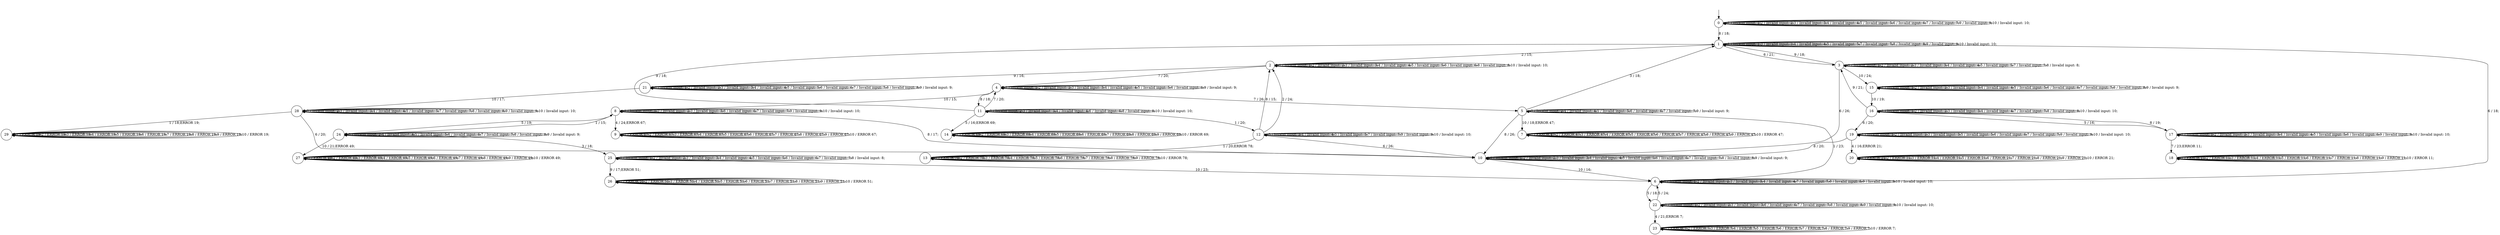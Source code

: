 digraph g {
__start0 [label="" shape="none"];

	s0 [shape="circle" label="0"];
	s1 [shape="circle" label="1"];
	s2 [shape="circle" label="2"];
	s3 [shape="circle" label="3"];
	s4 [shape="circle" label="4"];
	s5 [shape="circle" label="5"];
	s6 [shape="circle" label="6"];
	s7 [shape="circle" label="7"];
	s8 [shape="circle" label="8"];
	s9 [shape="circle" label="9"];
	s10 [shape="circle" label="10"];
	s11 [shape="circle" label="11"];
	s12 [shape="circle" label="12"];
	s13 [shape="circle" label="13"];
	s14 [shape="circle" label="14"];
	s15 [shape="circle" label="15"];
	s16 [shape="circle" label="16"];
	s17 [shape="circle" label="17"];
	s18 [shape="circle" label="18"];
	s19 [shape="circle" label="19"];
	s20 [shape="circle" label="20"];
	s21 [shape="circle" label="21"];
	s22 [shape="circle" label="22"];
	s23 [shape="circle" label="23"];
	s24 [shape="circle" label="24"];
	s25 [shape="circle" label="25"];
	s26 [shape="circle" label="26"];
	s27 [shape="circle" label="27"];
	s28 [shape="circle" label="28"];
	s29 [shape="circle" label="29"];
	s0 -> s0 [label="1 / Invalid input: 1;"];
	s0 -> s0 [label="2 / Invalid input: 2;"];
	s0 -> s0 [label="3 / Invalid input: 3;"];
	s0 -> s0 [label="4 / Invalid input: 4;"];
	s0 -> s0 [label="5 / Invalid input: 5;"];
	s0 -> s0 [label="6 / Invalid input: 6;"];
	s0 -> s0 [label="7 / Invalid input: 7;"];
	s0 -> s1 [label="8 / 18;"];
	s0 -> s0 [label="9 / Invalid input: 9;"];
	s0 -> s0 [label="10 / Invalid input: 10;"];
	s1 -> s1 [label="1 / Invalid input: 1;"];
	s1 -> s2 [label="2 / 15;"];
	s1 -> s1 [label="3 / Invalid input: 3;"];
	s1 -> s1 [label="4 / Invalid input: 4;"];
	s1 -> s1 [label="5 / Invalid input: 5;"];
	s1 -> s3 [label="6 / 21;"];
	s1 -> s1 [label="7 / Invalid input: 7;"];
	s1 -> s1 [label="8 / Invalid input: 8;"];
	s1 -> s1 [label="9 / Invalid input: 9;"];
	s1 -> s1 [label="10 / Invalid input: 10;"];
	s2 -> s2 [label="1 / Invalid input: 1;"];
	s2 -> s2 [label="2 / Invalid input: 2;"];
	s2 -> s2 [label="3 / Invalid input: 3;"];
	s2 -> s2 [label="4 / Invalid input: 4;"];
	s2 -> s2 [label="5 / Invalid input: 5;"];
	s2 -> s2 [label="6 / Invalid input: 6;"];
	s2 -> s4 [label="7 / 20;"];
	s2 -> s2 [label="8 / Invalid input: 8;"];
	s2 -> s21 [label="9 / 16;"];
	s2 -> s2 [label="10 / Invalid input: 10;"];
	s3 -> s3 [label="1 / Invalid input: 1;"];
	s3 -> s3 [label="2 / Invalid input: 2;"];
	s3 -> s3 [label="3 / Invalid input: 3;"];
	s3 -> s3 [label="4 / Invalid input: 4;"];
	s3 -> s3 [label="5 / Invalid input: 5;"];
	s3 -> s10 [label="6 / 26;"];
	s3 -> s3 [label="7 / Invalid input: 7;"];
	s3 -> s3 [label="8 / Invalid input: 8;"];
	s3 -> s1 [label="9 / 18;"];
	s3 -> s15 [label="10 / 24;"];
	s4 -> s4 [label="1 / Invalid input: 1;"];
	s4 -> s4 [label="2 / Invalid input: 2;"];
	s4 -> s4 [label="3 / Invalid input: 3;"];
	s4 -> s4 [label="4 / Invalid input: 4;"];
	s4 -> s4 [label="5 / Invalid input: 5;"];
	s4 -> s4 [label="6 / Invalid input: 6;"];
	s4 -> s5 [label="7 / 26;"];
	s4 -> s11 [label="8 / 18;"];
	s4 -> s4 [label="9 / Invalid input: 9;"];
	s4 -> s8 [label="10 / 15;"];
	s5 -> s6 [label="1 / 23;"];
	s5 -> s5 [label="2 / Invalid input: 2;"];
	s5 -> s1 [label="3 / 18;"];
	s5 -> s5 [label="4 / Invalid input: 4;"];
	s5 -> s5 [label="5 / Invalid input: 5;"];
	s5 -> s5 [label="6 / Invalid input: 6;"];
	s5 -> s5 [label="7 / Invalid input: 7;"];
	s5 -> s10 [label="8 / 26;"];
	s5 -> s5 [label="9 / Invalid input: 9;"];
	s5 -> s7 [label="10 / 18;ERROR 47;"];
	s6 -> s6 [label="1 / Invalid input: 1;"];
	s6 -> s6 [label="2 / Invalid input: 2;"];
	s6 -> s6 [label="3 / Invalid input: 3;"];
	s6 -> s6 [label="4 / Invalid input: 4;"];
	s6 -> s22 [label="5 / 18;"];
	s6 -> s1 [label="6 / 18;"];
	s6 -> s6 [label="7 / Invalid input: 7;"];
	s6 -> s6 [label="8 / Invalid input: 8;"];
	s6 -> s6 [label="9 / Invalid input: 9;"];
	s6 -> s6 [label="10 / Invalid input: 10;"];
	s7 -> s7 [label="1 / ERROR 47;"];
	s7 -> s7 [label="2 / ERROR 47;"];
	s7 -> s7 [label="3 / ERROR 47;"];
	s7 -> s7 [label="4 / ERROR 47;"];
	s7 -> s7 [label="5 / ERROR 47;"];
	s7 -> s7 [label="6 / ERROR 47;"];
	s7 -> s7 [label="7 / ERROR 47;"];
	s7 -> s7 [label="8 / ERROR 47;"];
	s7 -> s7 [label="9 / ERROR 47;"];
	s7 -> s7 [label="10 / ERROR 47;"];
	s8 -> s8 [label="1 / Invalid input: 1;"];
	s8 -> s8 [label="2 / Invalid input: 2;"];
	s8 -> s8 [label="3 / Invalid input: 3;"];
	s8 -> s9 [label="4 / 24;ERROR 67;"];
	s8 -> s24 [label="5 / 19;"];
	s8 -> s8 [label="6 / Invalid input: 6;"];
	s8 -> s8 [label="7 / Invalid input: 7;"];
	s8 -> s10 [label="8 / 17;"];
	s8 -> s8 [label="9 / Invalid input: 9;"];
	s8 -> s8 [label="10 / Invalid input: 10;"];
	s9 -> s9 [label="1 / ERROR 67;"];
	s9 -> s9 [label="2 / ERROR 67;"];
	s9 -> s9 [label="3 / ERROR 67;"];
	s9 -> s9 [label="4 / ERROR 67;"];
	s9 -> s9 [label="5 / ERROR 67;"];
	s9 -> s9 [label="6 / ERROR 67;"];
	s9 -> s9 [label="7 / ERROR 67;"];
	s9 -> s9 [label="8 / ERROR 67;"];
	s9 -> s9 [label="9 / ERROR 67;"];
	s9 -> s9 [label="10 / ERROR 67;"];
	s10 -> s10 [label="1 / Invalid input: 1;"];
	s10 -> s10 [label="2 / Invalid input: 2;"];
	s10 -> s10 [label="3 / Invalid input: 3;"];
	s10 -> s10 [label="4 / Invalid input: 4;"];
	s10 -> s10 [label="5 / Invalid input: 5;"];
	s10 -> s10 [label="6 / Invalid input: 6;"];
	s10 -> s10 [label="7 / Invalid input: 7;"];
	s10 -> s10 [label="8 / Invalid input: 8;"];
	s10 -> s10 [label="9 / Invalid input: 9;"];
	s10 -> s6 [label="10 / 16;"];
	s11 -> s12 [label="1 / 20;"];
	s11 -> s11 [label="2 / Invalid input: 2;"];
	s11 -> s11 [label="3 / Invalid input: 3;"];
	s11 -> s11 [label="4 / Invalid input: 4;"];
	s11 -> s14 [label="5 / 16;ERROR 69;"];
	s11 -> s11 [label="6 / Invalid input: 6;"];
	s11 -> s4 [label="7 / 20;"];
	s11 -> s11 [label="8 / Invalid input: 8;"];
	s11 -> s1 [label="9 / 18;"];
	s11 -> s11 [label="10 / Invalid input: 10;"];
	s12 -> s13 [label="1 / 20;ERROR 78;"];
	s12 -> s2 [label="2 / 24;"];
	s12 -> s12 [label="3 / Invalid input: 3;"];
	s12 -> s12 [label="4 / Invalid input: 4;"];
	s12 -> s12 [label="5 / Invalid input: 5;"];
	s12 -> s10 [label="6 / 26;"];
	s12 -> s12 [label="7 / Invalid input: 7;"];
	s12 -> s2 [label="8 / 15;"];
	s12 -> s12 [label="9 / Invalid input: 9;"];
	s12 -> s12 [label="10 / Invalid input: 10;"];
	s13 -> s13 [label="1 / ERROR 78;"];
	s13 -> s13 [label="2 / ERROR 78;"];
	s13 -> s13 [label="3 / ERROR 78;"];
	s13 -> s13 [label="4 / ERROR 78;"];
	s13 -> s13 [label="5 / ERROR 78;"];
	s13 -> s13 [label="6 / ERROR 78;"];
	s13 -> s13 [label="7 / ERROR 78;"];
	s13 -> s13 [label="8 / ERROR 78;"];
	s13 -> s13 [label="9 / ERROR 78;"];
	s13 -> s13 [label="10 / ERROR 78;"];
	s14 -> s14 [label="1 / ERROR 69;"];
	s14 -> s14 [label="2 / ERROR 69;"];
	s14 -> s14 [label="3 / ERROR 69;"];
	s14 -> s14 [label="4 / ERROR 69;"];
	s14 -> s14 [label="5 / ERROR 69;"];
	s14 -> s14 [label="6 / ERROR 69;"];
	s14 -> s14 [label="7 / ERROR 69;"];
	s14 -> s14 [label="8 / ERROR 69;"];
	s14 -> s14 [label="9 / ERROR 69;"];
	s14 -> s14 [label="10 / ERROR 69;"];
	s15 -> s15 [label="1 / Invalid input: 1;"];
	s15 -> s15 [label="2 / Invalid input: 2;"];
	s15 -> s15 [label="3 / Invalid input: 3;"];
	s15 -> s15 [label="4 / Invalid input: 4;"];
	s15 -> s15 [label="5 / Invalid input: 5;"];
	s15 -> s15 [label="6 / Invalid input: 6;"];
	s15 -> s15 [label="7 / Invalid input: 7;"];
	s15 -> s15 [label="8 / Invalid input: 8;"];
	s15 -> s15 [label="9 / Invalid input: 9;"];
	s15 -> s16 [label="10 / 19;"];
	s16 -> s16 [label="1 / Invalid input: 1;"];
	s16 -> s16 [label="2 / Invalid input: 2;"];
	s16 -> s16 [label="3 / Invalid input: 3;"];
	s16 -> s16 [label="4 / Invalid input: 4;"];
	s16 -> s17 [label="5 / 16;"];
	s16 -> s19 [label="6 / 20;"];
	s16 -> s16 [label="7 / Invalid input: 7;"];
	s16 -> s16 [label="8 / Invalid input: 8;"];
	s16 -> s3 [label="9 / 21;"];
	s16 -> s16 [label="10 / Invalid input: 10;"];
	s17 -> s17 [label="1 / Invalid input: 1;"];
	s17 -> s17 [label="2 / Invalid input: 2;"];
	s17 -> s17 [label="3 / Invalid input: 3;"];
	s17 -> s17 [label="4 / Invalid input: 4;"];
	s17 -> s17 [label="5 / Invalid input: 5;"];
	s17 -> s17 [label="6 / Invalid input: 6;"];
	s17 -> s18 [label="7 / 23;ERROR 11;"];
	s17 -> s16 [label="8 / 19;"];
	s17 -> s17 [label="9 / Invalid input: 9;"];
	s17 -> s17 [label="10 / Invalid input: 10;"];
	s18 -> s18 [label="1 / ERROR 11;"];
	s18 -> s18 [label="2 / ERROR 11;"];
	s18 -> s18 [label="3 / ERROR 11;"];
	s18 -> s18 [label="4 / ERROR 11;"];
	s18 -> s18 [label="5 / ERROR 11;"];
	s18 -> s18 [label="6 / ERROR 11;"];
	s18 -> s18 [label="7 / ERROR 11;"];
	s18 -> s18 [label="8 / ERROR 11;"];
	s18 -> s18 [label="9 / ERROR 11;"];
	s18 -> s18 [label="10 / ERROR 11;"];
	s19 -> s19 [label="1 / Invalid input: 1;"];
	s19 -> s19 [label="2 / Invalid input: 2;"];
	s19 -> s19 [label="3 / Invalid input: 3;"];
	s19 -> s20 [label="4 / 16;ERROR 21;"];
	s19 -> s19 [label="5 / Invalid input: 5;"];
	s19 -> s19 [label="6 / Invalid input: 6;"];
	s19 -> s19 [label="7 / Invalid input: 7;"];
	s19 -> s10 [label="8 / 20;"];
	s19 -> s19 [label="9 / Invalid input: 9;"];
	s19 -> s19 [label="10 / Invalid input: 10;"];
	s20 -> s20 [label="1 / ERROR 21;"];
	s20 -> s20 [label="2 / ERROR 21;"];
	s20 -> s20 [label="3 / ERROR 21;"];
	s20 -> s20 [label="4 / ERROR 21;"];
	s20 -> s20 [label="5 / ERROR 21;"];
	s20 -> s20 [label="6 / ERROR 21;"];
	s20 -> s20 [label="7 / ERROR 21;"];
	s20 -> s20 [label="8 / ERROR 21;"];
	s20 -> s20 [label="9 / ERROR 21;"];
	s20 -> s20 [label="10 / ERROR 21;"];
	s21 -> s21 [label="1 / Invalid input: 1;"];
	s21 -> s21 [label="2 / Invalid input: 2;"];
	s21 -> s21 [label="3 / Invalid input: 3;"];
	s21 -> s21 [label="4 / Invalid input: 4;"];
	s21 -> s21 [label="5 / Invalid input: 5;"];
	s21 -> s21 [label="6 / Invalid input: 6;"];
	s21 -> s21 [label="7 / Invalid input: 7;"];
	s21 -> s21 [label="8 / Invalid input: 8;"];
	s21 -> s21 [label="9 / Invalid input: 9;"];
	s21 -> s28 [label="10 / 17;"];
	s22 -> s22 [label="1 / Invalid input: 1;"];
	s22 -> s22 [label="2 / Invalid input: 2;"];
	s22 -> s22 [label="3 / Invalid input: 3;"];
	s22 -> s23 [label="4 / 21;ERROR 7;"];
	s22 -> s6 [label="5 / 24;"];
	s22 -> s22 [label="6 / Invalid input: 6;"];
	s22 -> s22 [label="7 / Invalid input: 7;"];
	s22 -> s22 [label="8 / Invalid input: 8;"];
	s22 -> s22 [label="9 / Invalid input: 9;"];
	s22 -> s22 [label="10 / Invalid input: 10;"];
	s23 -> s23 [label="1 / ERROR 7;"];
	s23 -> s23 [label="2 / ERROR 7;"];
	s23 -> s23 [label="3 / ERROR 7;"];
	s23 -> s23 [label="4 / ERROR 7;"];
	s23 -> s23 [label="5 / ERROR 7;"];
	s23 -> s23 [label="6 / ERROR 7;"];
	s23 -> s23 [label="7 / ERROR 7;"];
	s23 -> s23 [label="8 / ERROR 7;"];
	s23 -> s23 [label="9 / ERROR 7;"];
	s23 -> s23 [label="10 / ERROR 7;"];
	s24 -> s8 [label="1 / 15;"];
	s24 -> s24 [label="2 / Invalid input: 2;"];
	s24 -> s25 [label="3 / 18;"];
	s24 -> s24 [label="4 / Invalid input: 4;"];
	s24 -> s24 [label="5 / Invalid input: 5;"];
	s24 -> s24 [label="6 / Invalid input: 6;"];
	s24 -> s24 [label="7 / Invalid input: 7;"];
	s24 -> s24 [label="8 / Invalid input: 8;"];
	s24 -> s24 [label="9 / Invalid input: 9;"];
	s24 -> s27 [label="10 / 21;ERROR 49;"];
	s25 -> s25 [label="1 / Invalid input: 1;"];
	s25 -> s25 [label="2 / Invalid input: 2;"];
	s25 -> s25 [label="3 / Invalid input: 3;"];
	s25 -> s25 [label="4 / Invalid input: 4;"];
	s25 -> s25 [label="5 / Invalid input: 5;"];
	s25 -> s25 [label="6 / Invalid input: 6;"];
	s25 -> s25 [label="7 / Invalid input: 7;"];
	s25 -> s25 [label="8 / Invalid input: 8;"];
	s25 -> s26 [label="9 / 17;ERROR 51;"];
	s25 -> s6 [label="10 / 23;"];
	s26 -> s26 [label="1 / ERROR 51;"];
	s26 -> s26 [label="2 / ERROR 51;"];
	s26 -> s26 [label="3 / ERROR 51;"];
	s26 -> s26 [label="4 / ERROR 51;"];
	s26 -> s26 [label="5 / ERROR 51;"];
	s26 -> s26 [label="6 / ERROR 51;"];
	s26 -> s26 [label="7 / ERROR 51;"];
	s26 -> s26 [label="8 / ERROR 51;"];
	s26 -> s26 [label="9 / ERROR 51;"];
	s26 -> s26 [label="10 / ERROR 51;"];
	s27 -> s27 [label="1 / ERROR 49;"];
	s27 -> s27 [label="2 / ERROR 49;"];
	s27 -> s27 [label="3 / ERROR 49;"];
	s27 -> s27 [label="4 / ERROR 49;"];
	s27 -> s27 [label="5 / ERROR 49;"];
	s27 -> s27 [label="6 / ERROR 49;"];
	s27 -> s27 [label="7 / ERROR 49;"];
	s27 -> s27 [label="8 / ERROR 49;"];
	s27 -> s27 [label="9 / ERROR 49;"];
	s27 -> s27 [label="10 / ERROR 49;"];
	s28 -> s29 [label="1 / 18;ERROR 19;"];
	s28 -> s28 [label="2 / Invalid input: 2;"];
	s28 -> s28 [label="3 / Invalid input: 3;"];
	s28 -> s28 [label="4 / Invalid input: 4;"];
	s28 -> s28 [label="5 / Invalid input: 5;"];
	s28 -> s10 [label="6 / 20;"];
	s28 -> s28 [label="7 / Invalid input: 7;"];
	s28 -> s28 [label="8 / Invalid input: 8;"];
	s28 -> s28 [label="9 / Invalid input: 9;"];
	s28 -> s28 [label="10 / Invalid input: 10;"];
	s29 -> s29 [label="1 / ERROR 19;"];
	s29 -> s29 [label="2 / ERROR 19;"];
	s29 -> s29 [label="3 / ERROR 19;"];
	s29 -> s29 [label="4 / ERROR 19;"];
	s29 -> s29 [label="5 / ERROR 19;"];
	s29 -> s29 [label="6 / ERROR 19;"];
	s29 -> s29 [label="7 / ERROR 19;"];
	s29 -> s29 [label="8 / ERROR 19;"];
	s29 -> s29 [label="9 / ERROR 19;"];
	s29 -> s29 [label="10 / ERROR 19;"];

__start0 -> s0;
}
